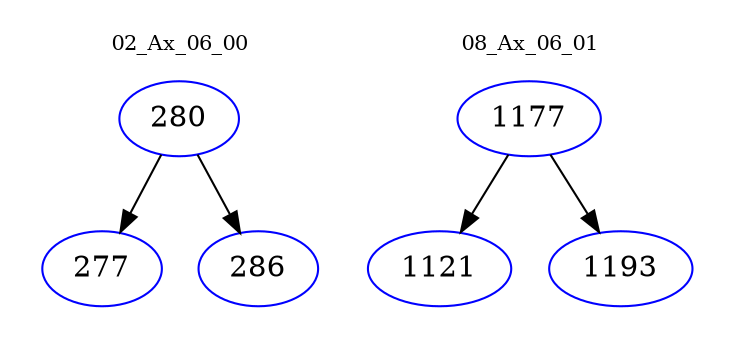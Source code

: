 digraph{
subgraph cluster_0 {
color = white
label = "02_Ax_06_00";
fontsize=10;
T0_280 [label="280", color="blue"]
T0_280 -> T0_277 [color="black"]
T0_277 [label="277", color="blue"]
T0_280 -> T0_286 [color="black"]
T0_286 [label="286", color="blue"]
}
subgraph cluster_1 {
color = white
label = "08_Ax_06_01";
fontsize=10;
T1_1177 [label="1177", color="blue"]
T1_1177 -> T1_1121 [color="black"]
T1_1121 [label="1121", color="blue"]
T1_1177 -> T1_1193 [color="black"]
T1_1193 [label="1193", color="blue"]
}
}
